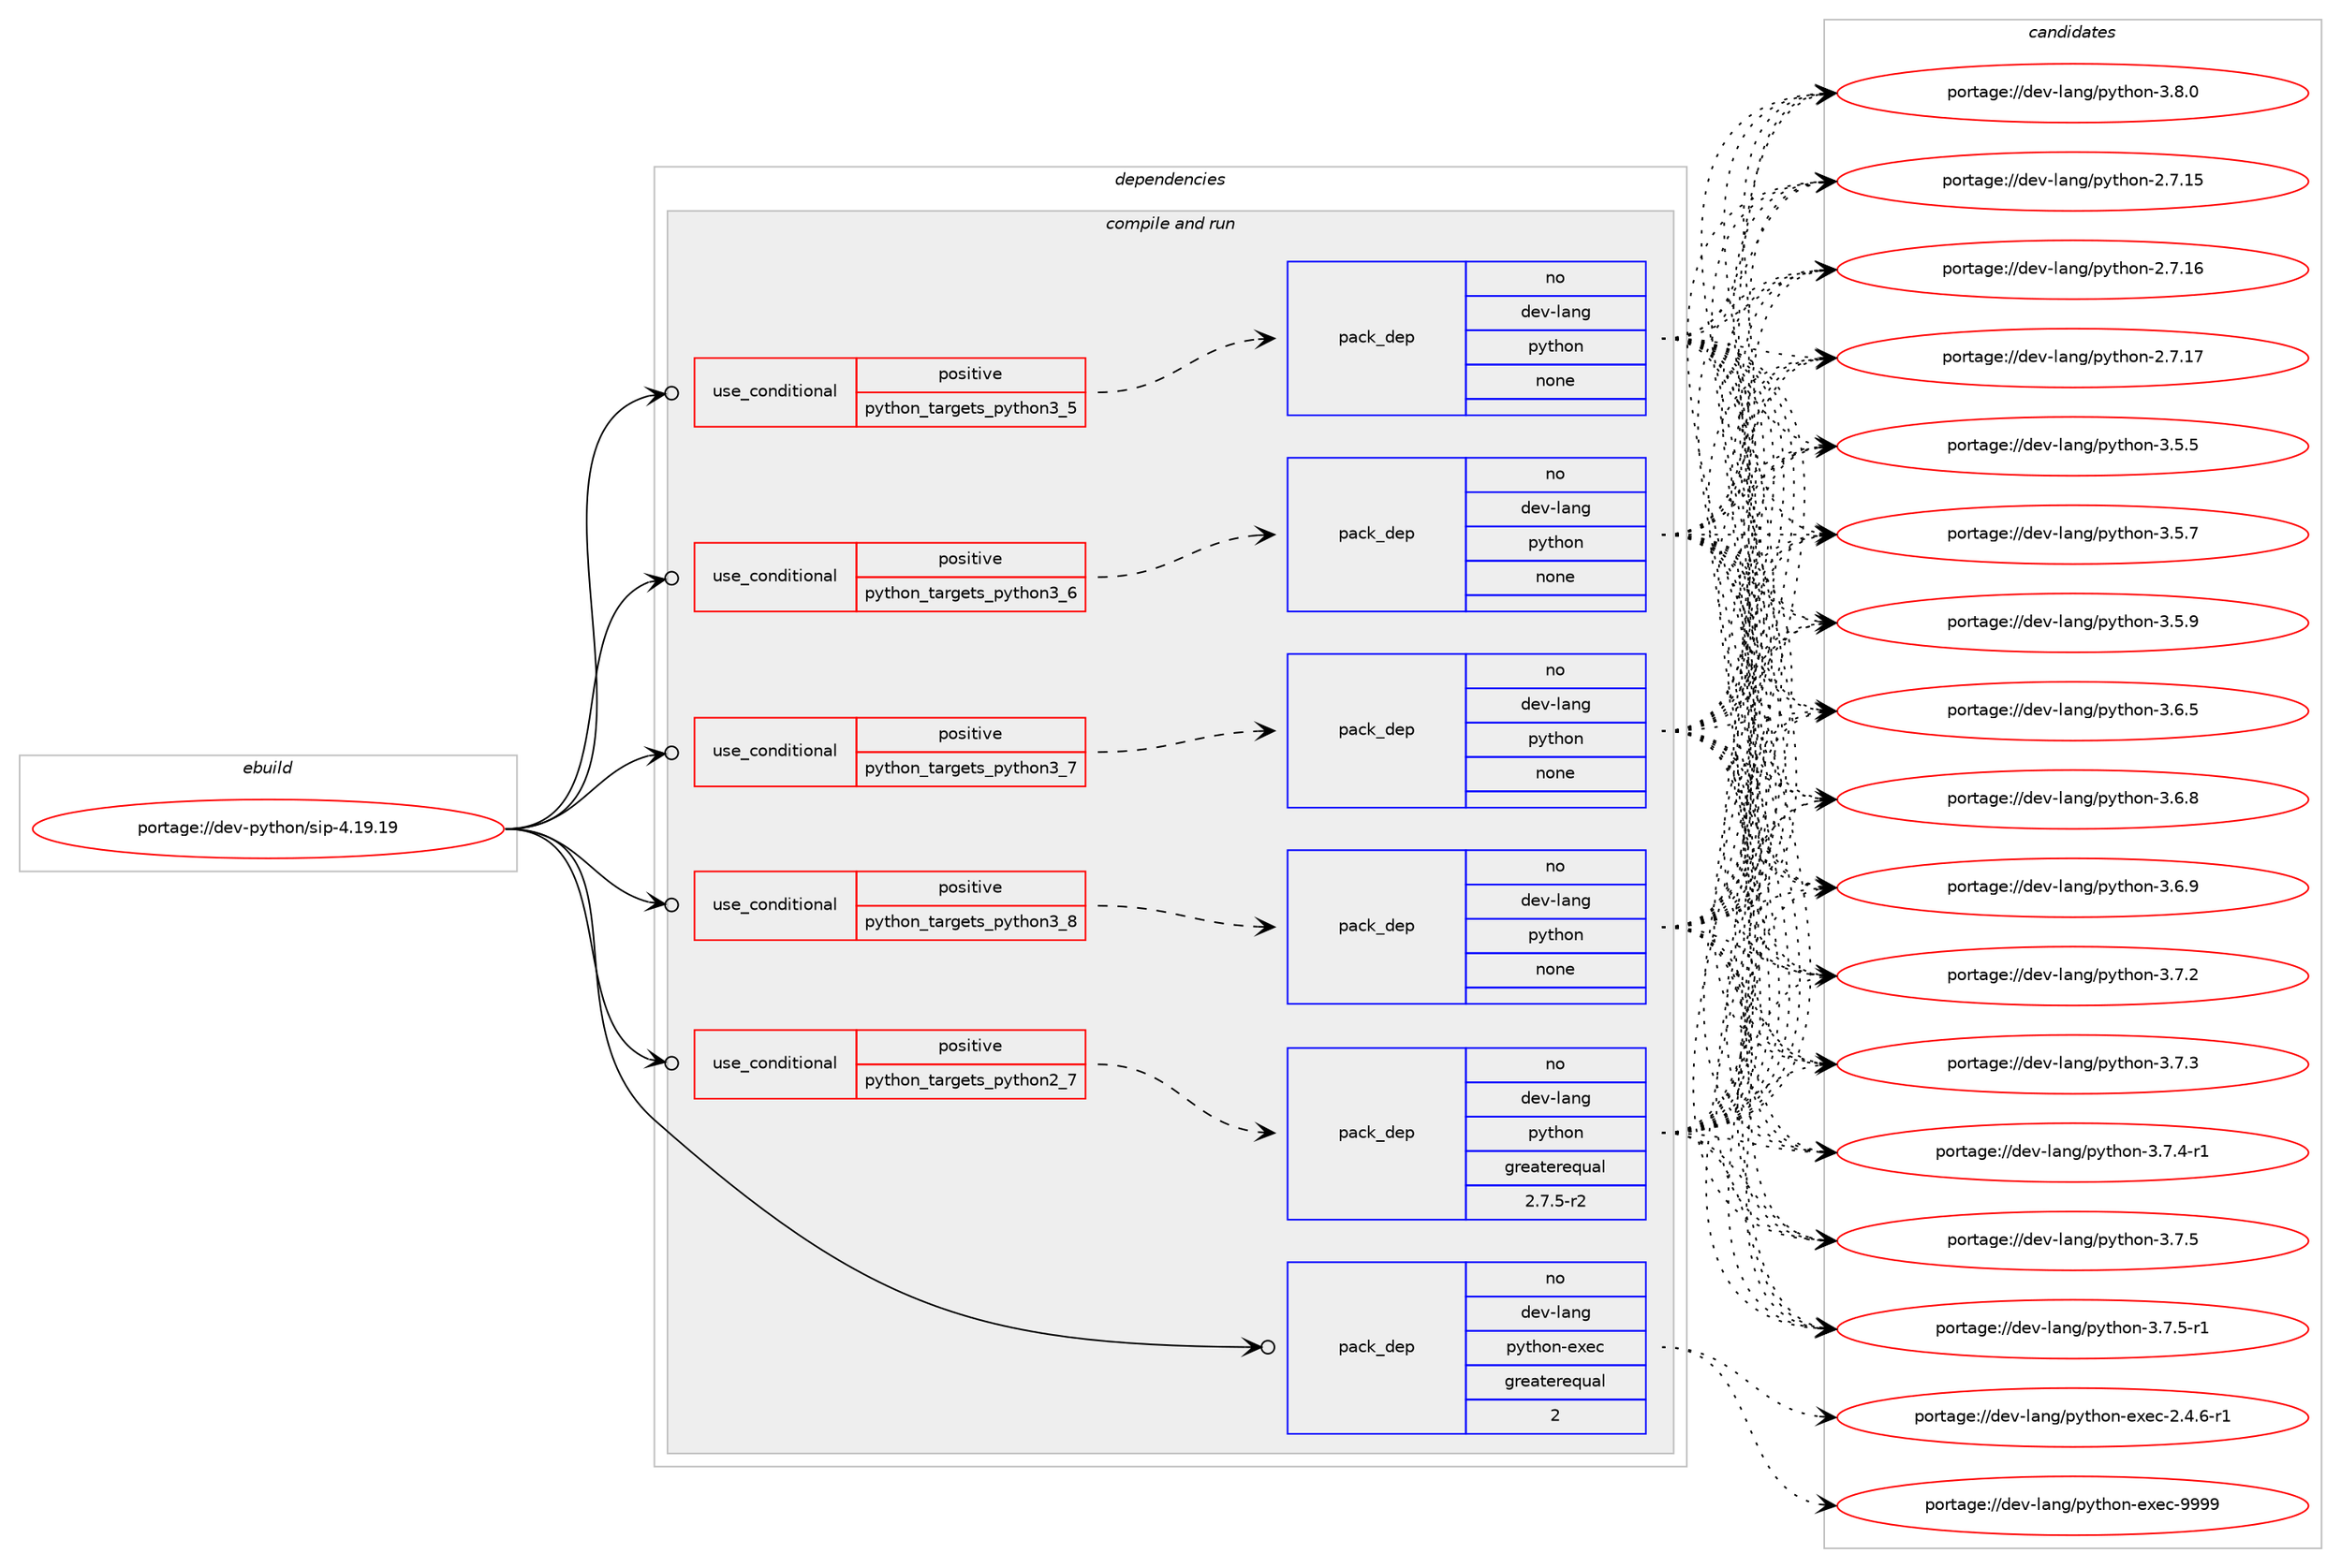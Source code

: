 digraph prolog {

# *************
# Graph options
# *************

newrank=true;
concentrate=true;
compound=true;
graph [rankdir=LR,fontname=Helvetica,fontsize=10,ranksep=1.5];#, ranksep=2.5, nodesep=0.2];
edge  [arrowhead=vee];
node  [fontname=Helvetica,fontsize=10];

# **********
# The ebuild
# **********

subgraph cluster_leftcol {
color=gray;
rank=same;
label=<<i>ebuild</i>>;
id [label="portage://dev-python/sip-4.19.19", color=red, width=4, href="../dev-python/sip-4.19.19.svg"];
}

# ****************
# The dependencies
# ****************

subgraph cluster_midcol {
color=gray;
label=<<i>dependencies</i>>;
subgraph cluster_compile {
fillcolor="#eeeeee";
style=filled;
label=<<i>compile</i>>;
}
subgraph cluster_compileandrun {
fillcolor="#eeeeee";
style=filled;
label=<<i>compile and run</i>>;
subgraph cond38697 {
dependency172358 [label=<<TABLE BORDER="0" CELLBORDER="1" CELLSPACING="0" CELLPADDING="4"><TR><TD ROWSPAN="3" CELLPADDING="10">use_conditional</TD></TR><TR><TD>positive</TD></TR><TR><TD>python_targets_python2_7</TD></TR></TABLE>>, shape=none, color=red];
subgraph pack130258 {
dependency172359 [label=<<TABLE BORDER="0" CELLBORDER="1" CELLSPACING="0" CELLPADDING="4" WIDTH="220"><TR><TD ROWSPAN="6" CELLPADDING="30">pack_dep</TD></TR><TR><TD WIDTH="110">no</TD></TR><TR><TD>dev-lang</TD></TR><TR><TD>python</TD></TR><TR><TD>greaterequal</TD></TR><TR><TD>2.7.5-r2</TD></TR></TABLE>>, shape=none, color=blue];
}
dependency172358:e -> dependency172359:w [weight=20,style="dashed",arrowhead="vee"];
}
id:e -> dependency172358:w [weight=20,style="solid",arrowhead="odotvee"];
subgraph cond38698 {
dependency172360 [label=<<TABLE BORDER="0" CELLBORDER="1" CELLSPACING="0" CELLPADDING="4"><TR><TD ROWSPAN="3" CELLPADDING="10">use_conditional</TD></TR><TR><TD>positive</TD></TR><TR><TD>python_targets_python3_5</TD></TR></TABLE>>, shape=none, color=red];
subgraph pack130259 {
dependency172361 [label=<<TABLE BORDER="0" CELLBORDER="1" CELLSPACING="0" CELLPADDING="4" WIDTH="220"><TR><TD ROWSPAN="6" CELLPADDING="30">pack_dep</TD></TR><TR><TD WIDTH="110">no</TD></TR><TR><TD>dev-lang</TD></TR><TR><TD>python</TD></TR><TR><TD>none</TD></TR><TR><TD></TD></TR></TABLE>>, shape=none, color=blue];
}
dependency172360:e -> dependency172361:w [weight=20,style="dashed",arrowhead="vee"];
}
id:e -> dependency172360:w [weight=20,style="solid",arrowhead="odotvee"];
subgraph cond38699 {
dependency172362 [label=<<TABLE BORDER="0" CELLBORDER="1" CELLSPACING="0" CELLPADDING="4"><TR><TD ROWSPAN="3" CELLPADDING="10">use_conditional</TD></TR><TR><TD>positive</TD></TR><TR><TD>python_targets_python3_6</TD></TR></TABLE>>, shape=none, color=red];
subgraph pack130260 {
dependency172363 [label=<<TABLE BORDER="0" CELLBORDER="1" CELLSPACING="0" CELLPADDING="4" WIDTH="220"><TR><TD ROWSPAN="6" CELLPADDING="30">pack_dep</TD></TR><TR><TD WIDTH="110">no</TD></TR><TR><TD>dev-lang</TD></TR><TR><TD>python</TD></TR><TR><TD>none</TD></TR><TR><TD></TD></TR></TABLE>>, shape=none, color=blue];
}
dependency172362:e -> dependency172363:w [weight=20,style="dashed",arrowhead="vee"];
}
id:e -> dependency172362:w [weight=20,style="solid",arrowhead="odotvee"];
subgraph cond38700 {
dependency172364 [label=<<TABLE BORDER="0" CELLBORDER="1" CELLSPACING="0" CELLPADDING="4"><TR><TD ROWSPAN="3" CELLPADDING="10">use_conditional</TD></TR><TR><TD>positive</TD></TR><TR><TD>python_targets_python3_7</TD></TR></TABLE>>, shape=none, color=red];
subgraph pack130261 {
dependency172365 [label=<<TABLE BORDER="0" CELLBORDER="1" CELLSPACING="0" CELLPADDING="4" WIDTH="220"><TR><TD ROWSPAN="6" CELLPADDING="30">pack_dep</TD></TR><TR><TD WIDTH="110">no</TD></TR><TR><TD>dev-lang</TD></TR><TR><TD>python</TD></TR><TR><TD>none</TD></TR><TR><TD></TD></TR></TABLE>>, shape=none, color=blue];
}
dependency172364:e -> dependency172365:w [weight=20,style="dashed",arrowhead="vee"];
}
id:e -> dependency172364:w [weight=20,style="solid",arrowhead="odotvee"];
subgraph cond38701 {
dependency172366 [label=<<TABLE BORDER="0" CELLBORDER="1" CELLSPACING="0" CELLPADDING="4"><TR><TD ROWSPAN="3" CELLPADDING="10">use_conditional</TD></TR><TR><TD>positive</TD></TR><TR><TD>python_targets_python3_8</TD></TR></TABLE>>, shape=none, color=red];
subgraph pack130262 {
dependency172367 [label=<<TABLE BORDER="0" CELLBORDER="1" CELLSPACING="0" CELLPADDING="4" WIDTH="220"><TR><TD ROWSPAN="6" CELLPADDING="30">pack_dep</TD></TR><TR><TD WIDTH="110">no</TD></TR><TR><TD>dev-lang</TD></TR><TR><TD>python</TD></TR><TR><TD>none</TD></TR><TR><TD></TD></TR></TABLE>>, shape=none, color=blue];
}
dependency172366:e -> dependency172367:w [weight=20,style="dashed",arrowhead="vee"];
}
id:e -> dependency172366:w [weight=20,style="solid",arrowhead="odotvee"];
subgraph pack130263 {
dependency172368 [label=<<TABLE BORDER="0" CELLBORDER="1" CELLSPACING="0" CELLPADDING="4" WIDTH="220"><TR><TD ROWSPAN="6" CELLPADDING="30">pack_dep</TD></TR><TR><TD WIDTH="110">no</TD></TR><TR><TD>dev-lang</TD></TR><TR><TD>python-exec</TD></TR><TR><TD>greaterequal</TD></TR><TR><TD>2</TD></TR></TABLE>>, shape=none, color=blue];
}
id:e -> dependency172368:w [weight=20,style="solid",arrowhead="odotvee"];
}
subgraph cluster_run {
fillcolor="#eeeeee";
style=filled;
label=<<i>run</i>>;
}
}

# **************
# The candidates
# **************

subgraph cluster_choices {
rank=same;
color=gray;
label=<<i>candidates</i>>;

subgraph choice130258 {
color=black;
nodesep=1;
choiceportage10010111845108971101034711212111610411111045504655464953 [label="portage://dev-lang/python-2.7.15", color=red, width=4,href="../dev-lang/python-2.7.15.svg"];
choiceportage10010111845108971101034711212111610411111045504655464954 [label="portage://dev-lang/python-2.7.16", color=red, width=4,href="../dev-lang/python-2.7.16.svg"];
choiceportage10010111845108971101034711212111610411111045504655464955 [label="portage://dev-lang/python-2.7.17", color=red, width=4,href="../dev-lang/python-2.7.17.svg"];
choiceportage100101118451089711010347112121116104111110455146534653 [label="portage://dev-lang/python-3.5.5", color=red, width=4,href="../dev-lang/python-3.5.5.svg"];
choiceportage100101118451089711010347112121116104111110455146534655 [label="portage://dev-lang/python-3.5.7", color=red, width=4,href="../dev-lang/python-3.5.7.svg"];
choiceportage100101118451089711010347112121116104111110455146534657 [label="portage://dev-lang/python-3.5.9", color=red, width=4,href="../dev-lang/python-3.5.9.svg"];
choiceportage100101118451089711010347112121116104111110455146544653 [label="portage://dev-lang/python-3.6.5", color=red, width=4,href="../dev-lang/python-3.6.5.svg"];
choiceportage100101118451089711010347112121116104111110455146544656 [label="portage://dev-lang/python-3.6.8", color=red, width=4,href="../dev-lang/python-3.6.8.svg"];
choiceportage100101118451089711010347112121116104111110455146544657 [label="portage://dev-lang/python-3.6.9", color=red, width=4,href="../dev-lang/python-3.6.9.svg"];
choiceportage100101118451089711010347112121116104111110455146554650 [label="portage://dev-lang/python-3.7.2", color=red, width=4,href="../dev-lang/python-3.7.2.svg"];
choiceportage100101118451089711010347112121116104111110455146554651 [label="portage://dev-lang/python-3.7.3", color=red, width=4,href="../dev-lang/python-3.7.3.svg"];
choiceportage1001011184510897110103471121211161041111104551465546524511449 [label="portage://dev-lang/python-3.7.4-r1", color=red, width=4,href="../dev-lang/python-3.7.4-r1.svg"];
choiceportage100101118451089711010347112121116104111110455146554653 [label="portage://dev-lang/python-3.7.5", color=red, width=4,href="../dev-lang/python-3.7.5.svg"];
choiceportage1001011184510897110103471121211161041111104551465546534511449 [label="portage://dev-lang/python-3.7.5-r1", color=red, width=4,href="../dev-lang/python-3.7.5-r1.svg"];
choiceportage100101118451089711010347112121116104111110455146564648 [label="portage://dev-lang/python-3.8.0", color=red, width=4,href="../dev-lang/python-3.8.0.svg"];
dependency172359:e -> choiceportage10010111845108971101034711212111610411111045504655464953:w [style=dotted,weight="100"];
dependency172359:e -> choiceportage10010111845108971101034711212111610411111045504655464954:w [style=dotted,weight="100"];
dependency172359:e -> choiceportage10010111845108971101034711212111610411111045504655464955:w [style=dotted,weight="100"];
dependency172359:e -> choiceportage100101118451089711010347112121116104111110455146534653:w [style=dotted,weight="100"];
dependency172359:e -> choiceportage100101118451089711010347112121116104111110455146534655:w [style=dotted,weight="100"];
dependency172359:e -> choiceportage100101118451089711010347112121116104111110455146534657:w [style=dotted,weight="100"];
dependency172359:e -> choiceportage100101118451089711010347112121116104111110455146544653:w [style=dotted,weight="100"];
dependency172359:e -> choiceportage100101118451089711010347112121116104111110455146544656:w [style=dotted,weight="100"];
dependency172359:e -> choiceportage100101118451089711010347112121116104111110455146544657:w [style=dotted,weight="100"];
dependency172359:e -> choiceportage100101118451089711010347112121116104111110455146554650:w [style=dotted,weight="100"];
dependency172359:e -> choiceportage100101118451089711010347112121116104111110455146554651:w [style=dotted,weight="100"];
dependency172359:e -> choiceportage1001011184510897110103471121211161041111104551465546524511449:w [style=dotted,weight="100"];
dependency172359:e -> choiceportage100101118451089711010347112121116104111110455146554653:w [style=dotted,weight="100"];
dependency172359:e -> choiceportage1001011184510897110103471121211161041111104551465546534511449:w [style=dotted,weight="100"];
dependency172359:e -> choiceportage100101118451089711010347112121116104111110455146564648:w [style=dotted,weight="100"];
}
subgraph choice130259 {
color=black;
nodesep=1;
choiceportage10010111845108971101034711212111610411111045504655464953 [label="portage://dev-lang/python-2.7.15", color=red, width=4,href="../dev-lang/python-2.7.15.svg"];
choiceportage10010111845108971101034711212111610411111045504655464954 [label="portage://dev-lang/python-2.7.16", color=red, width=4,href="../dev-lang/python-2.7.16.svg"];
choiceportage10010111845108971101034711212111610411111045504655464955 [label="portage://dev-lang/python-2.7.17", color=red, width=4,href="../dev-lang/python-2.7.17.svg"];
choiceportage100101118451089711010347112121116104111110455146534653 [label="portage://dev-lang/python-3.5.5", color=red, width=4,href="../dev-lang/python-3.5.5.svg"];
choiceportage100101118451089711010347112121116104111110455146534655 [label="portage://dev-lang/python-3.5.7", color=red, width=4,href="../dev-lang/python-3.5.7.svg"];
choiceportage100101118451089711010347112121116104111110455146534657 [label="portage://dev-lang/python-3.5.9", color=red, width=4,href="../dev-lang/python-3.5.9.svg"];
choiceportage100101118451089711010347112121116104111110455146544653 [label="portage://dev-lang/python-3.6.5", color=red, width=4,href="../dev-lang/python-3.6.5.svg"];
choiceportage100101118451089711010347112121116104111110455146544656 [label="portage://dev-lang/python-3.6.8", color=red, width=4,href="../dev-lang/python-3.6.8.svg"];
choiceportage100101118451089711010347112121116104111110455146544657 [label="portage://dev-lang/python-3.6.9", color=red, width=4,href="../dev-lang/python-3.6.9.svg"];
choiceportage100101118451089711010347112121116104111110455146554650 [label="portage://dev-lang/python-3.7.2", color=red, width=4,href="../dev-lang/python-3.7.2.svg"];
choiceportage100101118451089711010347112121116104111110455146554651 [label="portage://dev-lang/python-3.7.3", color=red, width=4,href="../dev-lang/python-3.7.3.svg"];
choiceportage1001011184510897110103471121211161041111104551465546524511449 [label="portage://dev-lang/python-3.7.4-r1", color=red, width=4,href="../dev-lang/python-3.7.4-r1.svg"];
choiceportage100101118451089711010347112121116104111110455146554653 [label="portage://dev-lang/python-3.7.5", color=red, width=4,href="../dev-lang/python-3.7.5.svg"];
choiceportage1001011184510897110103471121211161041111104551465546534511449 [label="portage://dev-lang/python-3.7.5-r1", color=red, width=4,href="../dev-lang/python-3.7.5-r1.svg"];
choiceportage100101118451089711010347112121116104111110455146564648 [label="portage://dev-lang/python-3.8.0", color=red, width=4,href="../dev-lang/python-3.8.0.svg"];
dependency172361:e -> choiceportage10010111845108971101034711212111610411111045504655464953:w [style=dotted,weight="100"];
dependency172361:e -> choiceportage10010111845108971101034711212111610411111045504655464954:w [style=dotted,weight="100"];
dependency172361:e -> choiceportage10010111845108971101034711212111610411111045504655464955:w [style=dotted,weight="100"];
dependency172361:e -> choiceportage100101118451089711010347112121116104111110455146534653:w [style=dotted,weight="100"];
dependency172361:e -> choiceportage100101118451089711010347112121116104111110455146534655:w [style=dotted,weight="100"];
dependency172361:e -> choiceportage100101118451089711010347112121116104111110455146534657:w [style=dotted,weight="100"];
dependency172361:e -> choiceportage100101118451089711010347112121116104111110455146544653:w [style=dotted,weight="100"];
dependency172361:e -> choiceportage100101118451089711010347112121116104111110455146544656:w [style=dotted,weight="100"];
dependency172361:e -> choiceportage100101118451089711010347112121116104111110455146544657:w [style=dotted,weight="100"];
dependency172361:e -> choiceportage100101118451089711010347112121116104111110455146554650:w [style=dotted,weight="100"];
dependency172361:e -> choiceportage100101118451089711010347112121116104111110455146554651:w [style=dotted,weight="100"];
dependency172361:e -> choiceportage1001011184510897110103471121211161041111104551465546524511449:w [style=dotted,weight="100"];
dependency172361:e -> choiceportage100101118451089711010347112121116104111110455146554653:w [style=dotted,weight="100"];
dependency172361:e -> choiceportage1001011184510897110103471121211161041111104551465546534511449:w [style=dotted,weight="100"];
dependency172361:e -> choiceportage100101118451089711010347112121116104111110455146564648:w [style=dotted,weight="100"];
}
subgraph choice130260 {
color=black;
nodesep=1;
choiceportage10010111845108971101034711212111610411111045504655464953 [label="portage://dev-lang/python-2.7.15", color=red, width=4,href="../dev-lang/python-2.7.15.svg"];
choiceportage10010111845108971101034711212111610411111045504655464954 [label="portage://dev-lang/python-2.7.16", color=red, width=4,href="../dev-lang/python-2.7.16.svg"];
choiceportage10010111845108971101034711212111610411111045504655464955 [label="portage://dev-lang/python-2.7.17", color=red, width=4,href="../dev-lang/python-2.7.17.svg"];
choiceportage100101118451089711010347112121116104111110455146534653 [label="portage://dev-lang/python-3.5.5", color=red, width=4,href="../dev-lang/python-3.5.5.svg"];
choiceportage100101118451089711010347112121116104111110455146534655 [label="portage://dev-lang/python-3.5.7", color=red, width=4,href="../dev-lang/python-3.5.7.svg"];
choiceportage100101118451089711010347112121116104111110455146534657 [label="portage://dev-lang/python-3.5.9", color=red, width=4,href="../dev-lang/python-3.5.9.svg"];
choiceportage100101118451089711010347112121116104111110455146544653 [label="portage://dev-lang/python-3.6.5", color=red, width=4,href="../dev-lang/python-3.6.5.svg"];
choiceportage100101118451089711010347112121116104111110455146544656 [label="portage://dev-lang/python-3.6.8", color=red, width=4,href="../dev-lang/python-3.6.8.svg"];
choiceportage100101118451089711010347112121116104111110455146544657 [label="portage://dev-lang/python-3.6.9", color=red, width=4,href="../dev-lang/python-3.6.9.svg"];
choiceportage100101118451089711010347112121116104111110455146554650 [label="portage://dev-lang/python-3.7.2", color=red, width=4,href="../dev-lang/python-3.7.2.svg"];
choiceportage100101118451089711010347112121116104111110455146554651 [label="portage://dev-lang/python-3.7.3", color=red, width=4,href="../dev-lang/python-3.7.3.svg"];
choiceportage1001011184510897110103471121211161041111104551465546524511449 [label="portage://dev-lang/python-3.7.4-r1", color=red, width=4,href="../dev-lang/python-3.7.4-r1.svg"];
choiceportage100101118451089711010347112121116104111110455146554653 [label="portage://dev-lang/python-3.7.5", color=red, width=4,href="../dev-lang/python-3.7.5.svg"];
choiceportage1001011184510897110103471121211161041111104551465546534511449 [label="portage://dev-lang/python-3.7.5-r1", color=red, width=4,href="../dev-lang/python-3.7.5-r1.svg"];
choiceportage100101118451089711010347112121116104111110455146564648 [label="portage://dev-lang/python-3.8.0", color=red, width=4,href="../dev-lang/python-3.8.0.svg"];
dependency172363:e -> choiceportage10010111845108971101034711212111610411111045504655464953:w [style=dotted,weight="100"];
dependency172363:e -> choiceportage10010111845108971101034711212111610411111045504655464954:w [style=dotted,weight="100"];
dependency172363:e -> choiceportage10010111845108971101034711212111610411111045504655464955:w [style=dotted,weight="100"];
dependency172363:e -> choiceportage100101118451089711010347112121116104111110455146534653:w [style=dotted,weight="100"];
dependency172363:e -> choiceportage100101118451089711010347112121116104111110455146534655:w [style=dotted,weight="100"];
dependency172363:e -> choiceportage100101118451089711010347112121116104111110455146534657:w [style=dotted,weight="100"];
dependency172363:e -> choiceportage100101118451089711010347112121116104111110455146544653:w [style=dotted,weight="100"];
dependency172363:e -> choiceportage100101118451089711010347112121116104111110455146544656:w [style=dotted,weight="100"];
dependency172363:e -> choiceportage100101118451089711010347112121116104111110455146544657:w [style=dotted,weight="100"];
dependency172363:e -> choiceportage100101118451089711010347112121116104111110455146554650:w [style=dotted,weight="100"];
dependency172363:e -> choiceportage100101118451089711010347112121116104111110455146554651:w [style=dotted,weight="100"];
dependency172363:e -> choiceportage1001011184510897110103471121211161041111104551465546524511449:w [style=dotted,weight="100"];
dependency172363:e -> choiceportage100101118451089711010347112121116104111110455146554653:w [style=dotted,weight="100"];
dependency172363:e -> choiceportage1001011184510897110103471121211161041111104551465546534511449:w [style=dotted,weight="100"];
dependency172363:e -> choiceportage100101118451089711010347112121116104111110455146564648:w [style=dotted,weight="100"];
}
subgraph choice130261 {
color=black;
nodesep=1;
choiceportage10010111845108971101034711212111610411111045504655464953 [label="portage://dev-lang/python-2.7.15", color=red, width=4,href="../dev-lang/python-2.7.15.svg"];
choiceportage10010111845108971101034711212111610411111045504655464954 [label="portage://dev-lang/python-2.7.16", color=red, width=4,href="../dev-lang/python-2.7.16.svg"];
choiceportage10010111845108971101034711212111610411111045504655464955 [label="portage://dev-lang/python-2.7.17", color=red, width=4,href="../dev-lang/python-2.7.17.svg"];
choiceportage100101118451089711010347112121116104111110455146534653 [label="portage://dev-lang/python-3.5.5", color=red, width=4,href="../dev-lang/python-3.5.5.svg"];
choiceportage100101118451089711010347112121116104111110455146534655 [label="portage://dev-lang/python-3.5.7", color=red, width=4,href="../dev-lang/python-3.5.7.svg"];
choiceportage100101118451089711010347112121116104111110455146534657 [label="portage://dev-lang/python-3.5.9", color=red, width=4,href="../dev-lang/python-3.5.9.svg"];
choiceportage100101118451089711010347112121116104111110455146544653 [label="portage://dev-lang/python-3.6.5", color=red, width=4,href="../dev-lang/python-3.6.5.svg"];
choiceportage100101118451089711010347112121116104111110455146544656 [label="portage://dev-lang/python-3.6.8", color=red, width=4,href="../dev-lang/python-3.6.8.svg"];
choiceportage100101118451089711010347112121116104111110455146544657 [label="portage://dev-lang/python-3.6.9", color=red, width=4,href="../dev-lang/python-3.6.9.svg"];
choiceportage100101118451089711010347112121116104111110455146554650 [label="portage://dev-lang/python-3.7.2", color=red, width=4,href="../dev-lang/python-3.7.2.svg"];
choiceportage100101118451089711010347112121116104111110455146554651 [label="portage://dev-lang/python-3.7.3", color=red, width=4,href="../dev-lang/python-3.7.3.svg"];
choiceportage1001011184510897110103471121211161041111104551465546524511449 [label="portage://dev-lang/python-3.7.4-r1", color=red, width=4,href="../dev-lang/python-3.7.4-r1.svg"];
choiceportage100101118451089711010347112121116104111110455146554653 [label="portage://dev-lang/python-3.7.5", color=red, width=4,href="../dev-lang/python-3.7.5.svg"];
choiceportage1001011184510897110103471121211161041111104551465546534511449 [label="portage://dev-lang/python-3.7.5-r1", color=red, width=4,href="../dev-lang/python-3.7.5-r1.svg"];
choiceportage100101118451089711010347112121116104111110455146564648 [label="portage://dev-lang/python-3.8.0", color=red, width=4,href="../dev-lang/python-3.8.0.svg"];
dependency172365:e -> choiceportage10010111845108971101034711212111610411111045504655464953:w [style=dotted,weight="100"];
dependency172365:e -> choiceportage10010111845108971101034711212111610411111045504655464954:w [style=dotted,weight="100"];
dependency172365:e -> choiceportage10010111845108971101034711212111610411111045504655464955:w [style=dotted,weight="100"];
dependency172365:e -> choiceportage100101118451089711010347112121116104111110455146534653:w [style=dotted,weight="100"];
dependency172365:e -> choiceportage100101118451089711010347112121116104111110455146534655:w [style=dotted,weight="100"];
dependency172365:e -> choiceportage100101118451089711010347112121116104111110455146534657:w [style=dotted,weight="100"];
dependency172365:e -> choiceportage100101118451089711010347112121116104111110455146544653:w [style=dotted,weight="100"];
dependency172365:e -> choiceportage100101118451089711010347112121116104111110455146544656:w [style=dotted,weight="100"];
dependency172365:e -> choiceportage100101118451089711010347112121116104111110455146544657:w [style=dotted,weight="100"];
dependency172365:e -> choiceportage100101118451089711010347112121116104111110455146554650:w [style=dotted,weight="100"];
dependency172365:e -> choiceportage100101118451089711010347112121116104111110455146554651:w [style=dotted,weight="100"];
dependency172365:e -> choiceportage1001011184510897110103471121211161041111104551465546524511449:w [style=dotted,weight="100"];
dependency172365:e -> choiceportage100101118451089711010347112121116104111110455146554653:w [style=dotted,weight="100"];
dependency172365:e -> choiceportage1001011184510897110103471121211161041111104551465546534511449:w [style=dotted,weight="100"];
dependency172365:e -> choiceportage100101118451089711010347112121116104111110455146564648:w [style=dotted,weight="100"];
}
subgraph choice130262 {
color=black;
nodesep=1;
choiceportage10010111845108971101034711212111610411111045504655464953 [label="portage://dev-lang/python-2.7.15", color=red, width=4,href="../dev-lang/python-2.7.15.svg"];
choiceportage10010111845108971101034711212111610411111045504655464954 [label="portage://dev-lang/python-2.7.16", color=red, width=4,href="../dev-lang/python-2.7.16.svg"];
choiceportage10010111845108971101034711212111610411111045504655464955 [label="portage://dev-lang/python-2.7.17", color=red, width=4,href="../dev-lang/python-2.7.17.svg"];
choiceportage100101118451089711010347112121116104111110455146534653 [label="portage://dev-lang/python-3.5.5", color=red, width=4,href="../dev-lang/python-3.5.5.svg"];
choiceportage100101118451089711010347112121116104111110455146534655 [label="portage://dev-lang/python-3.5.7", color=red, width=4,href="../dev-lang/python-3.5.7.svg"];
choiceportage100101118451089711010347112121116104111110455146534657 [label="portage://dev-lang/python-3.5.9", color=red, width=4,href="../dev-lang/python-3.5.9.svg"];
choiceportage100101118451089711010347112121116104111110455146544653 [label="portage://dev-lang/python-3.6.5", color=red, width=4,href="../dev-lang/python-3.6.5.svg"];
choiceportage100101118451089711010347112121116104111110455146544656 [label="portage://dev-lang/python-3.6.8", color=red, width=4,href="../dev-lang/python-3.6.8.svg"];
choiceportage100101118451089711010347112121116104111110455146544657 [label="portage://dev-lang/python-3.6.9", color=red, width=4,href="../dev-lang/python-3.6.9.svg"];
choiceportage100101118451089711010347112121116104111110455146554650 [label="portage://dev-lang/python-3.7.2", color=red, width=4,href="../dev-lang/python-3.7.2.svg"];
choiceportage100101118451089711010347112121116104111110455146554651 [label="portage://dev-lang/python-3.7.3", color=red, width=4,href="../dev-lang/python-3.7.3.svg"];
choiceportage1001011184510897110103471121211161041111104551465546524511449 [label="portage://dev-lang/python-3.7.4-r1", color=red, width=4,href="../dev-lang/python-3.7.4-r1.svg"];
choiceportage100101118451089711010347112121116104111110455146554653 [label="portage://dev-lang/python-3.7.5", color=red, width=4,href="../dev-lang/python-3.7.5.svg"];
choiceportage1001011184510897110103471121211161041111104551465546534511449 [label="portage://dev-lang/python-3.7.5-r1", color=red, width=4,href="../dev-lang/python-3.7.5-r1.svg"];
choiceportage100101118451089711010347112121116104111110455146564648 [label="portage://dev-lang/python-3.8.0", color=red, width=4,href="../dev-lang/python-3.8.0.svg"];
dependency172367:e -> choiceportage10010111845108971101034711212111610411111045504655464953:w [style=dotted,weight="100"];
dependency172367:e -> choiceportage10010111845108971101034711212111610411111045504655464954:w [style=dotted,weight="100"];
dependency172367:e -> choiceportage10010111845108971101034711212111610411111045504655464955:w [style=dotted,weight="100"];
dependency172367:e -> choiceportage100101118451089711010347112121116104111110455146534653:w [style=dotted,weight="100"];
dependency172367:e -> choiceportage100101118451089711010347112121116104111110455146534655:w [style=dotted,weight="100"];
dependency172367:e -> choiceportage100101118451089711010347112121116104111110455146534657:w [style=dotted,weight="100"];
dependency172367:e -> choiceportage100101118451089711010347112121116104111110455146544653:w [style=dotted,weight="100"];
dependency172367:e -> choiceportage100101118451089711010347112121116104111110455146544656:w [style=dotted,weight="100"];
dependency172367:e -> choiceportage100101118451089711010347112121116104111110455146544657:w [style=dotted,weight="100"];
dependency172367:e -> choiceportage100101118451089711010347112121116104111110455146554650:w [style=dotted,weight="100"];
dependency172367:e -> choiceportage100101118451089711010347112121116104111110455146554651:w [style=dotted,weight="100"];
dependency172367:e -> choiceportage1001011184510897110103471121211161041111104551465546524511449:w [style=dotted,weight="100"];
dependency172367:e -> choiceportage100101118451089711010347112121116104111110455146554653:w [style=dotted,weight="100"];
dependency172367:e -> choiceportage1001011184510897110103471121211161041111104551465546534511449:w [style=dotted,weight="100"];
dependency172367:e -> choiceportage100101118451089711010347112121116104111110455146564648:w [style=dotted,weight="100"];
}
subgraph choice130263 {
color=black;
nodesep=1;
choiceportage10010111845108971101034711212111610411111045101120101994550465246544511449 [label="portage://dev-lang/python-exec-2.4.6-r1", color=red, width=4,href="../dev-lang/python-exec-2.4.6-r1.svg"];
choiceportage10010111845108971101034711212111610411111045101120101994557575757 [label="portage://dev-lang/python-exec-9999", color=red, width=4,href="../dev-lang/python-exec-9999.svg"];
dependency172368:e -> choiceportage10010111845108971101034711212111610411111045101120101994550465246544511449:w [style=dotted,weight="100"];
dependency172368:e -> choiceportage10010111845108971101034711212111610411111045101120101994557575757:w [style=dotted,weight="100"];
}
}

}
